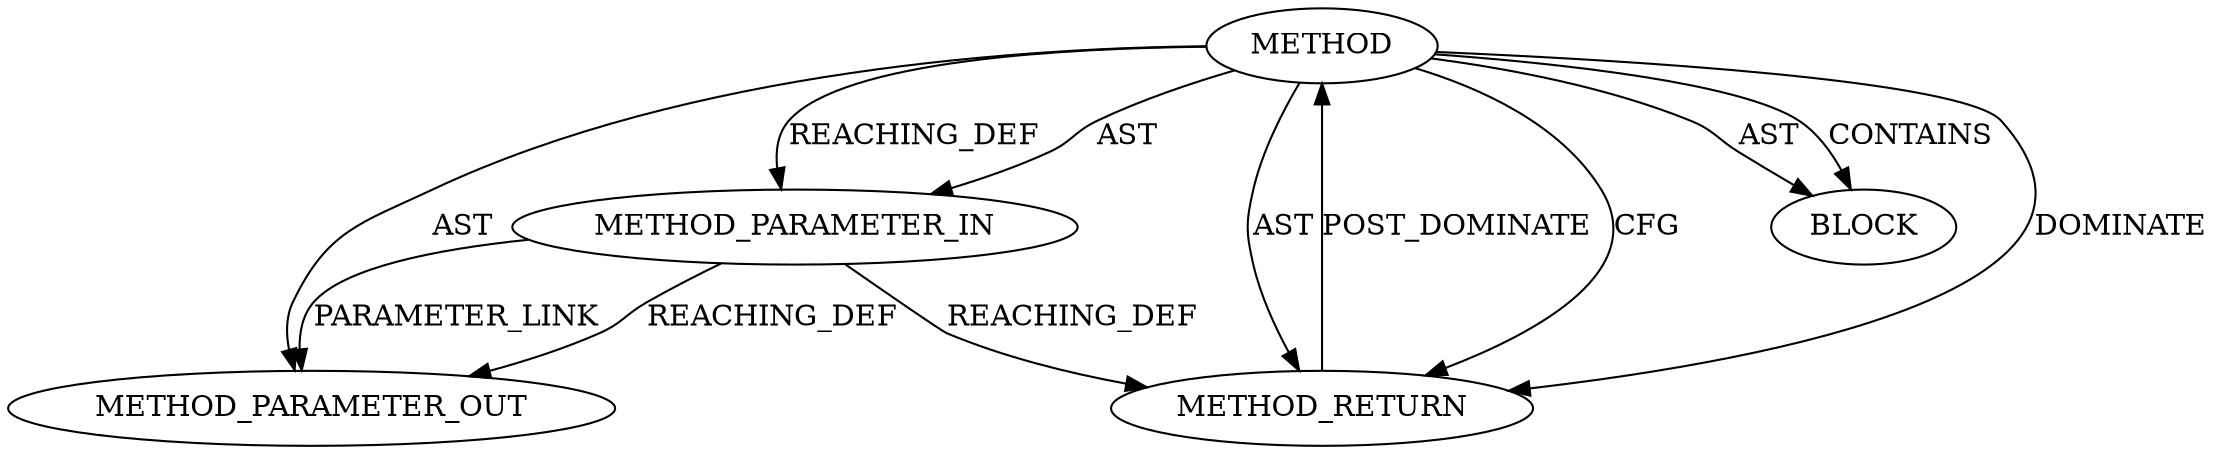 digraph {
  12137 [label=METHOD AST_PARENT_TYPE="NAMESPACE_BLOCK" AST_PARENT_FULL_NAME="<global>" ORDER=0 CODE="<empty>" FULL_NAME="<operator>.postIncrement" IS_EXTERNAL=true FILENAME="<empty>" SIGNATURE="" NAME="<operator>.postIncrement"]
  12138 [label=METHOD_PARAMETER_IN ORDER=1 CODE="p1" IS_VARIADIC=false TYPE_FULL_NAME="ANY" EVALUATION_STRATEGY="BY_VALUE" INDEX=1 NAME="p1"]
  13313 [label=METHOD_PARAMETER_OUT ORDER=1 CODE="p1" IS_VARIADIC=false TYPE_FULL_NAME="ANY" EVALUATION_STRATEGY="BY_VALUE" INDEX=1 NAME="p1"]
  12140 [label=METHOD_RETURN ORDER=2 CODE="RET" TYPE_FULL_NAME="ANY" EVALUATION_STRATEGY="BY_VALUE"]
  12139 [label=BLOCK ORDER=1 ARGUMENT_INDEX=1 CODE="<empty>" TYPE_FULL_NAME="ANY"]
  12138 -> 13313 [label=PARAMETER_LINK ]
  12138 -> 12140 [label=REACHING_DEF VARIABLE="p1"]
  12138 -> 13313 [label=REACHING_DEF VARIABLE="p1"]
  12137 -> 12138 [label=AST ]
  12137 -> 12139 [label=AST ]
  12137 -> 12140 [label=CFG ]
  12140 -> 12137 [label=POST_DOMINATE ]
  12137 -> 12140 [label=DOMINATE ]
  12137 -> 13313 [label=AST ]
  12137 -> 12140 [label=AST ]
  12137 -> 12138 [label=REACHING_DEF VARIABLE=""]
  12137 -> 12139 [label=CONTAINS ]
}
